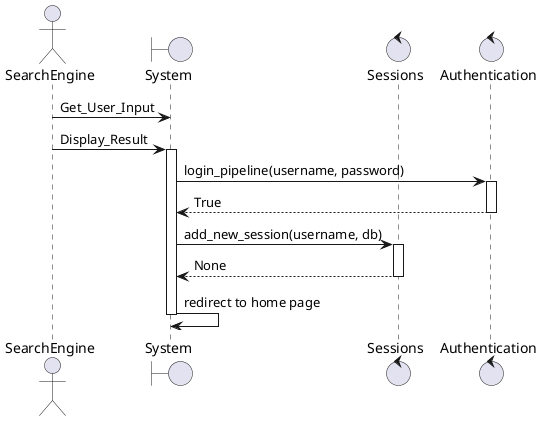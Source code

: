 @startuml search_movie
actor  SearchEngine
boundary "System" as system
control "Sessions" as sessions
control "Authentication" as auth
SearchEngine -> system: Get_User_Input
SearchEngine -> system: Display_Result
activate system
system -> auth: login_pipeline(username, password)
activate auth
auth --> system: True
deactivate auth
system -> sessions: add_new_session(username, db)
activate sessions
sessions --> system: None
deactivate sessions
system -> system: redirect to home page
deactivate system
@enduml